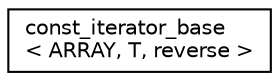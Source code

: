digraph "Graphical Class Hierarchy"
{
 // LATEX_PDF_SIZE
  edge [fontname="Helvetica",fontsize="10",labelfontname="Helvetica",labelfontsize="10"];
  node [fontname="Helvetica",fontsize="10",shape=record];
  rankdir="LR";
  Node0 [label="const_iterator_base\l\< ARRAY, T, reverse \>",height=0.2,width=0.4,color="black", fillcolor="white", style="filled",URL="$db/de6/structconst__iterator__base.htm",tooltip="Base class for STL like random access iterators."];
}
